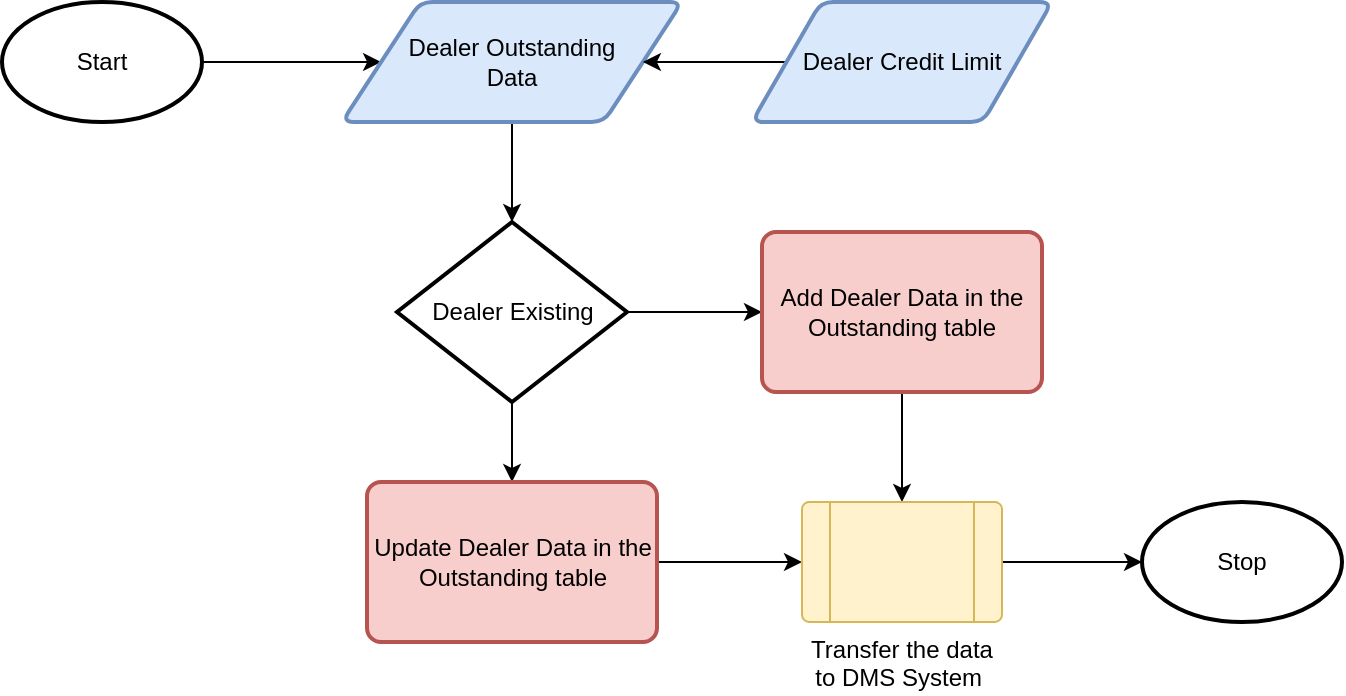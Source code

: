 <mxfile version="20.2.7" type="github">
  <diagram id="OeIVgRPOdDcChl_2pLRW" name="Page-1">
    <mxGraphModel dx="868" dy="393" grid="1" gridSize="10" guides="1" tooltips="1" connect="1" arrows="1" fold="1" page="1" pageScale="1" pageWidth="850" pageHeight="1100" math="0" shadow="0">
      <root>
        <mxCell id="0" />
        <mxCell id="1" parent="0" />
        <mxCell id="Fr9-sZ-vN5jVL0prdsmp-11" style="edgeStyle=orthogonalEdgeStyle;rounded=0;orthogonalLoop=1;jettySize=auto;html=1;" edge="1" parent="1" source="Fr9-sZ-vN5jVL0prdsmp-2" target="Fr9-sZ-vN5jVL0prdsmp-3">
          <mxGeometry relative="1" as="geometry" />
        </mxCell>
        <mxCell id="Fr9-sZ-vN5jVL0prdsmp-2" value="Start" style="strokeWidth=2;html=1;shape=mxgraph.flowchart.start_1;whiteSpace=wrap;" vertex="1" parent="1">
          <mxGeometry x="50" y="60" width="100" height="60" as="geometry" />
        </mxCell>
        <mxCell id="Fr9-sZ-vN5jVL0prdsmp-13" style="edgeStyle=orthogonalEdgeStyle;rounded=0;orthogonalLoop=1;jettySize=auto;html=1;" edge="1" parent="1" source="Fr9-sZ-vN5jVL0prdsmp-3" target="Fr9-sZ-vN5jVL0prdsmp-4">
          <mxGeometry relative="1" as="geometry" />
        </mxCell>
        <mxCell id="Fr9-sZ-vN5jVL0prdsmp-3" value="Dealer Outstanding &lt;br&gt;Data" style="shape=parallelogram;html=1;strokeWidth=2;perimeter=parallelogramPerimeter;whiteSpace=wrap;rounded=1;arcSize=12;size=0.23;fillColor=#dae8fc;strokeColor=#6c8ebf;" vertex="1" parent="1">
          <mxGeometry x="220" y="60" width="170" height="60" as="geometry" />
        </mxCell>
        <mxCell id="Fr9-sZ-vN5jVL0prdsmp-14" value="" style="edgeStyle=orthogonalEdgeStyle;rounded=0;orthogonalLoop=1;jettySize=auto;html=1;" edge="1" parent="1" source="Fr9-sZ-vN5jVL0prdsmp-4" target="Fr9-sZ-vN5jVL0prdsmp-7">
          <mxGeometry relative="1" as="geometry" />
        </mxCell>
        <mxCell id="Fr9-sZ-vN5jVL0prdsmp-15" value="" style="edgeStyle=orthogonalEdgeStyle;rounded=0;orthogonalLoop=1;jettySize=auto;html=1;" edge="1" parent="1" source="Fr9-sZ-vN5jVL0prdsmp-4" target="Fr9-sZ-vN5jVL0prdsmp-5">
          <mxGeometry relative="1" as="geometry" />
        </mxCell>
        <mxCell id="Fr9-sZ-vN5jVL0prdsmp-4" value="Dealer Existing" style="strokeWidth=2;html=1;shape=mxgraph.flowchart.decision;whiteSpace=wrap;" vertex="1" parent="1">
          <mxGeometry x="247.5" y="170" width="115" height="90" as="geometry" />
        </mxCell>
        <mxCell id="Fr9-sZ-vN5jVL0prdsmp-24" value="" style="edgeStyle=orthogonalEdgeStyle;rounded=0;orthogonalLoop=1;jettySize=auto;html=1;" edge="1" parent="1" source="Fr9-sZ-vN5jVL0prdsmp-5" target="Fr9-sZ-vN5jVL0prdsmp-21">
          <mxGeometry relative="1" as="geometry" />
        </mxCell>
        <mxCell id="Fr9-sZ-vN5jVL0prdsmp-5" value="Add Dealer Data in the Outstanding table" style="rounded=1;whiteSpace=wrap;html=1;absoluteArcSize=1;arcSize=14;strokeWidth=2;fillColor=#f8cecc;strokeColor=#b85450;" vertex="1" parent="1">
          <mxGeometry x="430" y="175" width="140" height="80" as="geometry" />
        </mxCell>
        <mxCell id="Fr9-sZ-vN5jVL0prdsmp-25" value="" style="edgeStyle=orthogonalEdgeStyle;rounded=0;orthogonalLoop=1;jettySize=auto;html=1;" edge="1" parent="1" source="Fr9-sZ-vN5jVL0prdsmp-7" target="Fr9-sZ-vN5jVL0prdsmp-21">
          <mxGeometry relative="1" as="geometry" />
        </mxCell>
        <mxCell id="Fr9-sZ-vN5jVL0prdsmp-7" value="Update Dealer Data in the Outstanding table" style="rounded=1;whiteSpace=wrap;html=1;absoluteArcSize=1;arcSize=14;strokeWidth=2;fillColor=#f8cecc;strokeColor=#b85450;" vertex="1" parent="1">
          <mxGeometry x="232.5" y="300" width="145" height="80" as="geometry" />
        </mxCell>
        <mxCell id="Fr9-sZ-vN5jVL0prdsmp-19" value="" style="edgeStyle=orthogonalEdgeStyle;rounded=0;orthogonalLoop=1;jettySize=auto;html=1;" edge="1" parent="1" source="Fr9-sZ-vN5jVL0prdsmp-8" target="Fr9-sZ-vN5jVL0prdsmp-3">
          <mxGeometry relative="1" as="geometry" />
        </mxCell>
        <mxCell id="Fr9-sZ-vN5jVL0prdsmp-8" value="Dealer Credit Limit" style="shape=parallelogram;html=1;strokeWidth=2;perimeter=parallelogramPerimeter;whiteSpace=wrap;rounded=1;arcSize=12;size=0.23;fillColor=#dae8fc;strokeColor=#6c8ebf;" vertex="1" parent="1">
          <mxGeometry x="425" y="60" width="150" height="60" as="geometry" />
        </mxCell>
        <mxCell id="Fr9-sZ-vN5jVL0prdsmp-10" value="Stop" style="strokeWidth=2;html=1;shape=mxgraph.flowchart.start_1;whiteSpace=wrap;" vertex="1" parent="1">
          <mxGeometry x="620" y="310" width="100" height="60" as="geometry" />
        </mxCell>
        <mxCell id="Fr9-sZ-vN5jVL0prdsmp-26" value="" style="edgeStyle=orthogonalEdgeStyle;rounded=0;orthogonalLoop=1;jettySize=auto;html=1;" edge="1" parent="1" source="Fr9-sZ-vN5jVL0prdsmp-21" target="Fr9-sZ-vN5jVL0prdsmp-10">
          <mxGeometry relative="1" as="geometry" />
        </mxCell>
        <mxCell id="Fr9-sZ-vN5jVL0prdsmp-21" value="Transfer the data to DMS System&amp;nbsp;" style="verticalLabelPosition=bottom;verticalAlign=top;html=1;shape=process;whiteSpace=wrap;rounded=1;size=0.14;arcSize=6;fillColor=#fff2cc;strokeColor=#d6b656;" vertex="1" parent="1">
          <mxGeometry x="450" y="310" width="100" height="60" as="geometry" />
        </mxCell>
      </root>
    </mxGraphModel>
  </diagram>
</mxfile>
